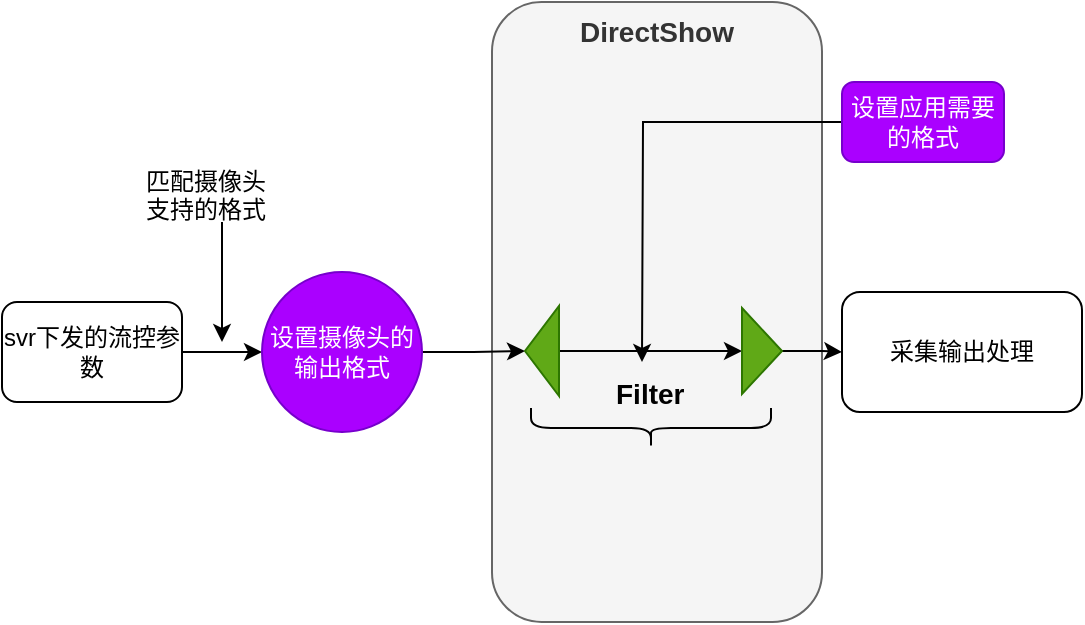 <mxfile pages="1" version="11.2.3" type="github"><diagram id="gfRlNfArtTiJTy1iSgHh" name="Page-1"><mxGraphModel dx="1422" dy="764" grid="1" gridSize="10" guides="1" tooltips="1" connect="1" arrows="1" fold="1" page="1" pageScale="1" pageWidth="827" pageHeight="1169" math="0" shadow="0"><root><mxCell id="0"/><mxCell id="1" parent="0"/><UserObject label="&lt;b&gt;DirectShow&lt;/b&gt;" treeRoot="1" id="BFmQHtqDuX-cj3-at7IN-20"><mxCell style="whiteSpace=wrap;html=1;align=center;treeFolding=1;treeMoving=1;container=1;recursiveResize=0;fontSize=14;fillColor=#f5f5f5;strokeColor=#666666;fontColor=#333333;rounded=1;verticalAlign=top;" vertex="1" parent="1"><mxGeometry x="345" y="70" width="165" height="310" as="geometry"/></mxCell></UserObject><mxCell id="BFmQHtqDuX-cj3-at7IN-3" style="edgeStyle=orthogonalEdgeStyle;rounded=0;orthogonalLoop=1;jettySize=auto;html=1;" edge="1" parent="1" source="BFmQHtqDuX-cj3-at7IN-1" target="BFmQHtqDuX-cj3-at7IN-2"><mxGeometry relative="1" as="geometry"/></mxCell><mxCell id="BFmQHtqDuX-cj3-at7IN-1" value="svr下发的流控参数" style="rounded=1;whiteSpace=wrap;html=1;" vertex="1" parent="1"><mxGeometry x="100" y="220" width="90" height="50" as="geometry"/></mxCell><mxCell id="BFmQHtqDuX-cj3-at7IN-7" style="edgeStyle=orthogonalEdgeStyle;rounded=0;orthogonalLoop=1;jettySize=auto;html=1;entryX=1;entryY=0.5;entryDx=0;entryDy=0;" edge="1" parent="1" source="BFmQHtqDuX-cj3-at7IN-2" target="BFmQHtqDuX-cj3-at7IN-5"><mxGeometry relative="1" as="geometry"/></mxCell><mxCell id="BFmQHtqDuX-cj3-at7IN-2" value="设置摄像头的输出格式" style="ellipse;whiteSpace=wrap;html=1;aspect=fixed;fillColor=#aa00ff;strokeColor=#7700CC;fontColor=#ffffff;" vertex="1" parent="1"><mxGeometry x="230" y="205" width="80" height="80" as="geometry"/></mxCell><mxCell id="BFmQHtqDuX-cj3-at7IN-15" style="edgeStyle=orthogonalEdgeStyle;rounded=0;orthogonalLoop=1;jettySize=auto;html=1;" edge="1" parent="1" source="BFmQHtqDuX-cj3-at7IN-4"><mxGeometry relative="1" as="geometry"><mxPoint x="210" y="240" as="targetPoint"/></mxGeometry></mxCell><mxCell id="BFmQHtqDuX-cj3-at7IN-4" value="匹配摄像头&lt;br&gt;支持的格式" style="text;html=1;resizable=0;points=[];autosize=1;align=left;verticalAlign=top;spacingTop=-4;" vertex="1" parent="1"><mxGeometry x="170" y="150" width="80" height="30" as="geometry"/></mxCell><mxCell id="BFmQHtqDuX-cj3-at7IN-11" style="edgeStyle=orthogonalEdgeStyle;rounded=0;orthogonalLoop=1;jettySize=auto;html=1;exitX=0;exitY=0.5;exitDx=0;exitDy=0;" edge="1" parent="1" source="BFmQHtqDuX-cj3-at7IN-5" target="BFmQHtqDuX-cj3-at7IN-8"><mxGeometry relative="1" as="geometry"/></mxCell><mxCell id="BFmQHtqDuX-cj3-at7IN-5" value="" style="triangle;whiteSpace=wrap;html=1;rotation=-180;fillColor=#60a917;strokeColor=#2D7600;fontColor=#ffffff;" vertex="1" parent="1"><mxGeometry x="361.5" y="222" width="17" height="45" as="geometry"/></mxCell><mxCell id="BFmQHtqDuX-cj3-at7IN-17" style="edgeStyle=orthogonalEdgeStyle;rounded=0;orthogonalLoop=1;jettySize=auto;html=1;" edge="1" parent="1" source="BFmQHtqDuX-cj3-at7IN-8" target="BFmQHtqDuX-cj3-at7IN-16"><mxGeometry relative="1" as="geometry"/></mxCell><mxCell id="BFmQHtqDuX-cj3-at7IN-8" value="" style="triangle;whiteSpace=wrap;html=1;fillColor=#60a917;strokeColor=#2D7600;fontColor=#ffffff;" vertex="1" parent="1"><mxGeometry x="470" y="223" width="20" height="43" as="geometry"/></mxCell><mxCell id="BFmQHtqDuX-cj3-at7IN-14" style="edgeStyle=orthogonalEdgeStyle;rounded=0;orthogonalLoop=1;jettySize=auto;html=1;" edge="1" parent="1" source="BFmQHtqDuX-cj3-at7IN-13"><mxGeometry relative="1" as="geometry"><mxPoint x="420" y="250" as="targetPoint"/></mxGeometry></mxCell><mxCell id="BFmQHtqDuX-cj3-at7IN-13" value="设置应用需要的格式" style="rounded=1;whiteSpace=wrap;html=1;fillColor=#aa00ff;strokeColor=#7700CC;fontColor=#ffffff;" vertex="1" parent="1"><mxGeometry x="520" y="110" width="81" height="40" as="geometry"/></mxCell><mxCell id="BFmQHtqDuX-cj3-at7IN-16" value="采集输出处理" style="rounded=1;whiteSpace=wrap;html=1;" vertex="1" parent="1"><mxGeometry x="520" y="215" width="120" height="60" as="geometry"/></mxCell><mxCell id="BFmQHtqDuX-cj3-at7IN-18" value="" style="shape=curlyBracket;whiteSpace=wrap;html=1;rounded=1;rotation=-90;" vertex="1" parent="1"><mxGeometry x="414.5" y="223" width="20" height="120" as="geometry"/></mxCell><mxCell id="BFmQHtqDuX-cj3-at7IN-19" value="Filter" style="text;html=1;resizable=0;points=[];autosize=1;align=left;verticalAlign=top;spacingTop=-4;fontStyle=1;fontSize=14;" vertex="1" parent="1"><mxGeometry x="404.5" y="255" width="40" height="20" as="geometry"/></mxCell></root></mxGraphModel></diagram></mxfile>